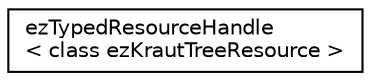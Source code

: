 digraph "Graphical Class Hierarchy"
{
 // LATEX_PDF_SIZE
  edge [fontname="Helvetica",fontsize="10",labelfontname="Helvetica",labelfontsize="10"];
  node [fontname="Helvetica",fontsize="10",shape=record];
  rankdir="LR";
  Node0 [label="ezTypedResourceHandle\l\< class ezKrautTreeResource \>",height=0.2,width=0.4,color="black", fillcolor="white", style="filled",URL="$d3/dd7/classez_typed_resource_handle.htm",tooltip=" "];
}
